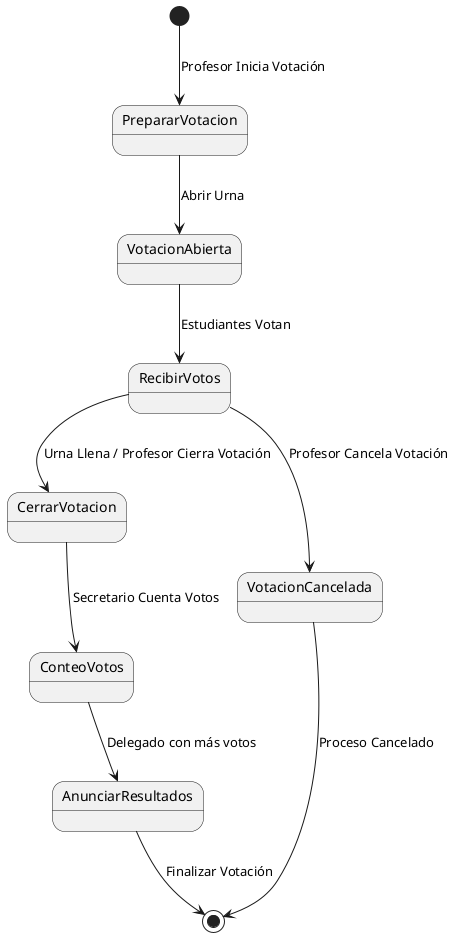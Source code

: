 @startuml
[*] --> PrepararVotacion : Profesor Inicia Votación

PrepararVotacion --> VotacionAbierta : Abrir Urna
VotacionAbierta --> RecibirVotos : Estudiantes Votan
RecibirVotos --> CerrarVotacion : Urna Llena / Profesor Cierra Votación
CerrarVotacion --> ConteoVotos : Secretario Cuenta Votos
ConteoVotos --> AnunciarResultados : Delegado con más votos
AnunciarResultados --> [*] : Finalizar Votación

RecibirVotos --> VotacionCancelada : Profesor Cancela Votación
VotacionCancelada --> [*] : Proceso Cancelado

@enduml
